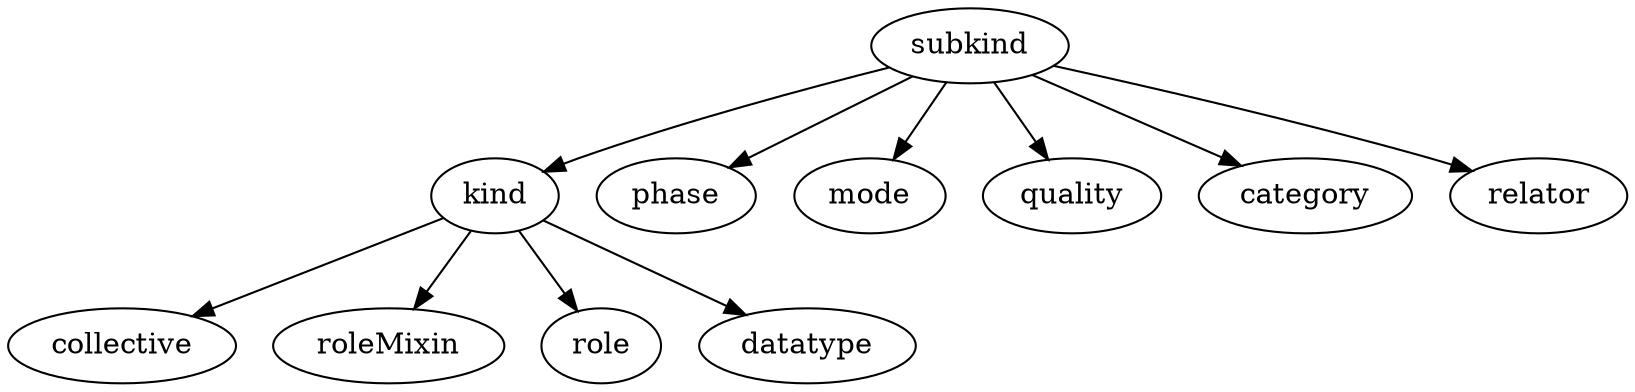 strict digraph  {
subkind;
kind;
phase;
mode;
quality;
category;
relator;
collective;
roleMixin;
role;
datatype;
subkind -> kind;
subkind -> phase;
subkind -> mode;
subkind -> quality;
subkind -> category;
subkind -> relator;
kind -> collective;
kind -> roleMixin;
kind -> role;
kind -> datatype;
}
